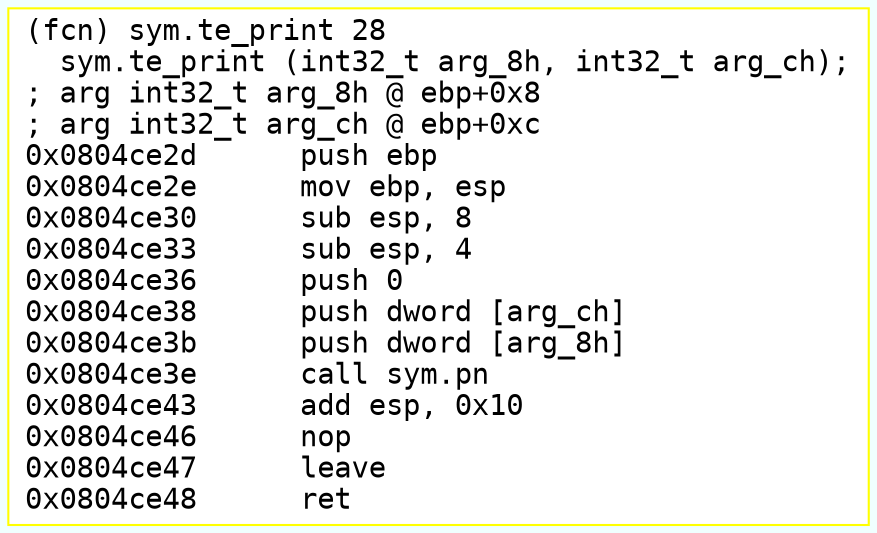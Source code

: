 digraph code {
	graph [bgcolor=azure fontsize=8 fontname="Courier" splines="ortho"];
	node [fillcolor=gray style=filled shape=box];
	edge [arrowhead="normal"];
	"0x0804ce2d" [URL="sym.te_print/0x0804ce2d", fillcolor="white",color="yellow", fontname="Courier",label="(fcn) sym.te_print 28\l  sym.te_print (int32_t arg_8h, int32_t arg_ch);\l; arg int32_t arg_8h @ ebp+0x8\l; arg int32_t arg_ch @ ebp+0xc\l0x0804ce2d      push ebp\l0x0804ce2e      mov ebp, esp\l0x0804ce30      sub esp, 8\l0x0804ce33      sub esp, 4\l0x0804ce36      push 0\l0x0804ce38      push dword [arg_ch]\l0x0804ce3b      push dword [arg_8h]\l0x0804ce3e      call sym.pn\l0x0804ce43      add esp, 0x10\l0x0804ce46      nop\l0x0804ce47      leave\l0x0804ce48      ret\l"]
}

